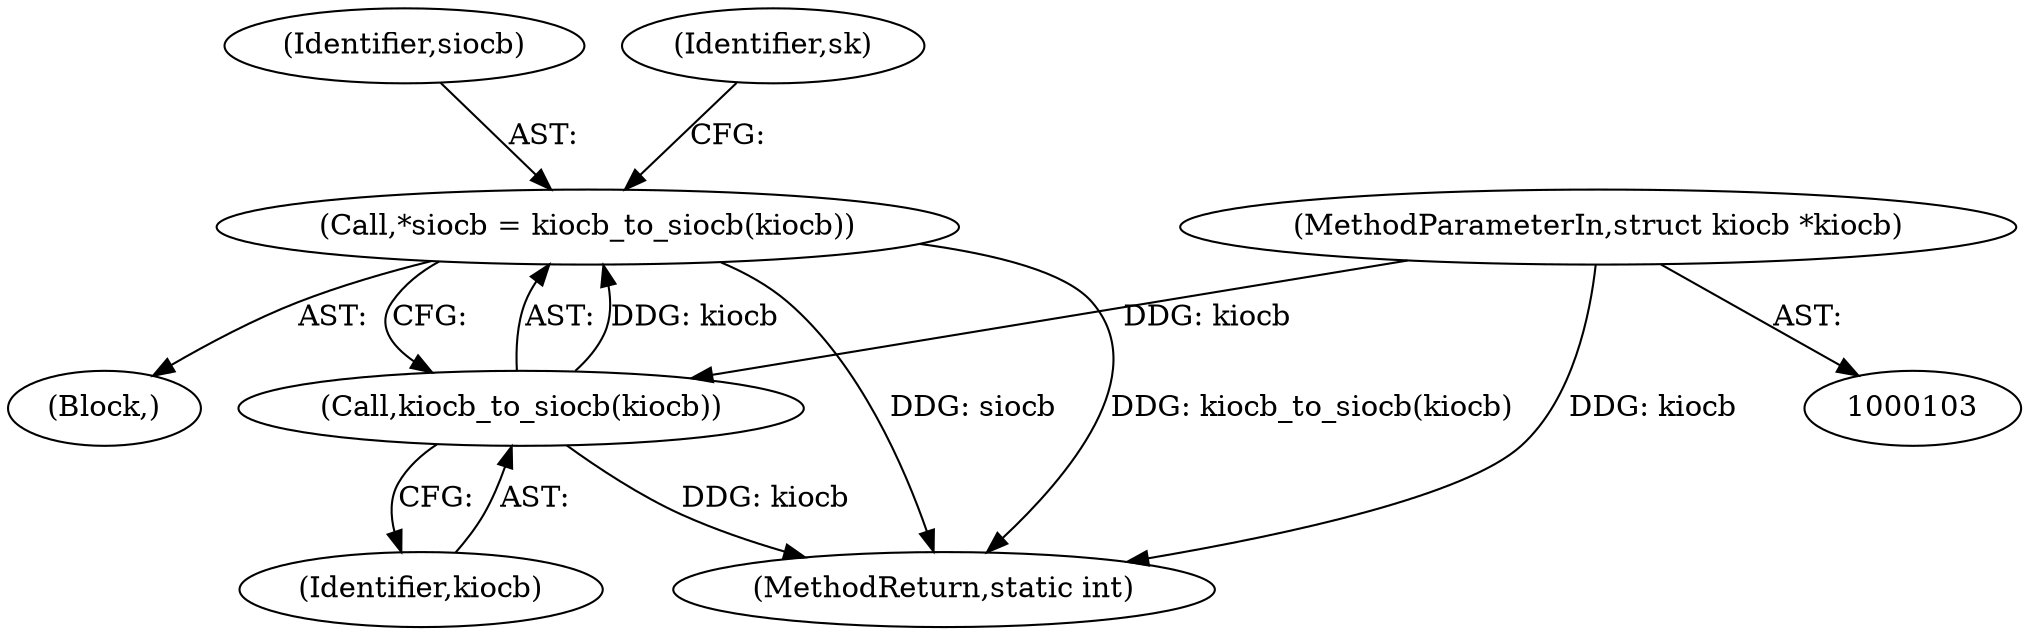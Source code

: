 digraph "0_linux_e0e3cea46d31d23dc40df0a49a7a2c04fe8edfea_0@pointer" {
"1000110" [label="(Call,*siocb = kiocb_to_siocb(kiocb))"];
"1000112" [label="(Call,kiocb_to_siocb(kiocb))"];
"1000104" [label="(MethodParameterIn,struct kiocb *kiocb)"];
"1000104" [label="(MethodParameterIn,struct kiocb *kiocb)"];
"1000580" [label="(MethodReturn,static int)"];
"1000110" [label="(Call,*siocb = kiocb_to_siocb(kiocb))"];
"1000112" [label="(Call,kiocb_to_siocb(kiocb))"];
"1000111" [label="(Identifier,siocb)"];
"1000113" [label="(Identifier,kiocb)"];
"1000108" [label="(Block,)"];
"1000116" [label="(Identifier,sk)"];
"1000110" -> "1000108"  [label="AST: "];
"1000110" -> "1000112"  [label="CFG: "];
"1000111" -> "1000110"  [label="AST: "];
"1000112" -> "1000110"  [label="AST: "];
"1000116" -> "1000110"  [label="CFG: "];
"1000110" -> "1000580"  [label="DDG: kiocb_to_siocb(kiocb)"];
"1000110" -> "1000580"  [label="DDG: siocb"];
"1000112" -> "1000110"  [label="DDG: kiocb"];
"1000112" -> "1000113"  [label="CFG: "];
"1000113" -> "1000112"  [label="AST: "];
"1000112" -> "1000580"  [label="DDG: kiocb"];
"1000104" -> "1000112"  [label="DDG: kiocb"];
"1000104" -> "1000103"  [label="AST: "];
"1000104" -> "1000580"  [label="DDG: kiocb"];
}

